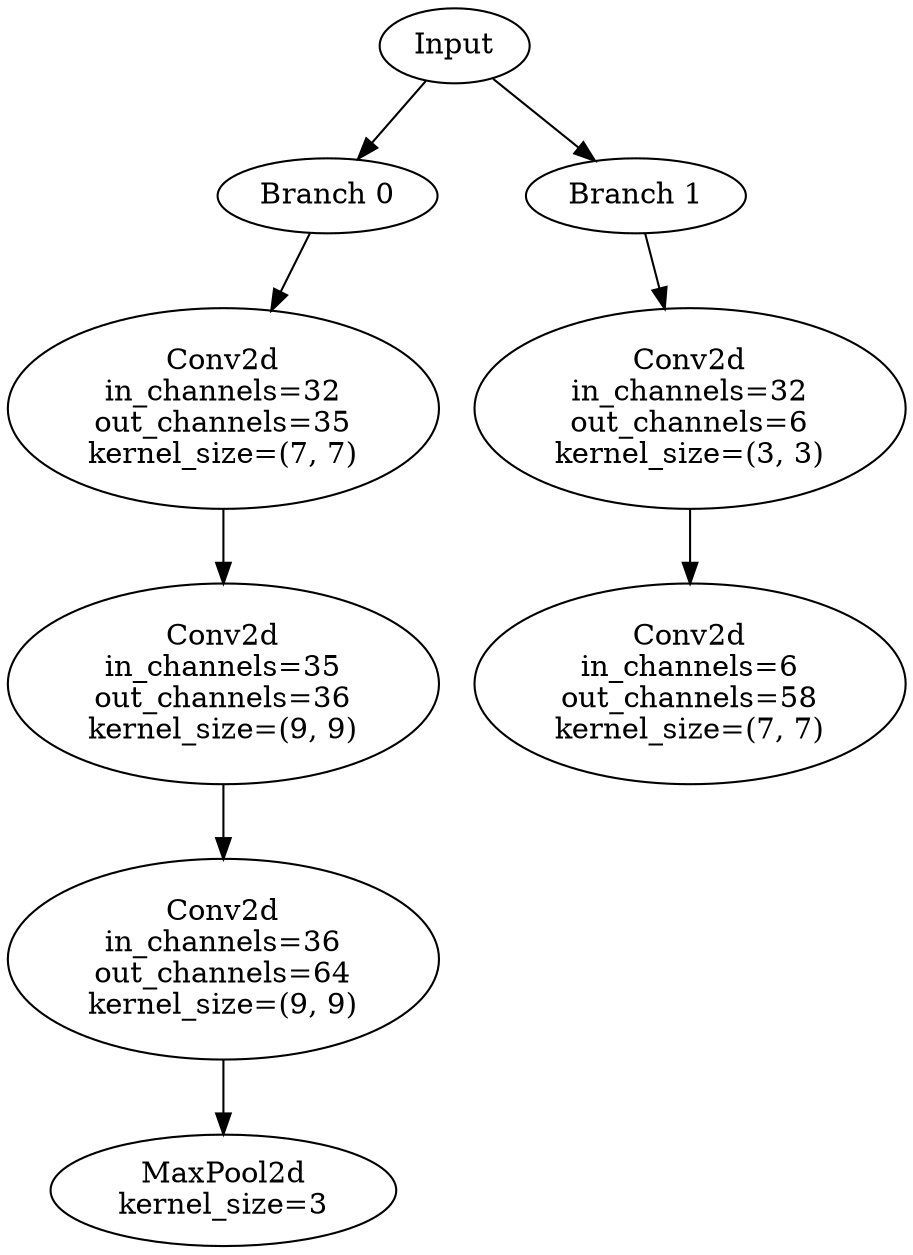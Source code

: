 // Inception Module - Coral 33
digraph {
	Input [label=Input]
	Branch_0 [label="Branch 0"]
	Input -> Branch_0
	Branch_0_Layer_0 [label="Conv2d
in_channels=32
out_channels=35
kernel_size=(7, 7)"]
	Branch_0 -> Branch_0_Layer_0
	Branch_0_Layer_1 [label="Conv2d
in_channels=35
out_channels=36
kernel_size=(9, 9)"]
	Branch_0_Layer_0 -> Branch_0_Layer_1
	Branch_0_Layer_2 [label="Conv2d
in_channels=36
out_channels=64
kernel_size=(9, 9)"]
	Branch_0_Layer_1 -> Branch_0_Layer_2
	Branch_0_Layer_3 [label="MaxPool2d
kernel_size=3"]
	Branch_0_Layer_2 -> Branch_0_Layer_3
	Branch_1 [label="Branch 1"]
	Input -> Branch_1
	Branch_1_Layer_0 [label="Conv2d
in_channels=32
out_channels=6
kernel_size=(3, 3)"]
	Branch_1 -> Branch_1_Layer_0
	Branch_1_Layer_1 [label="Conv2d
in_channels=6
out_channels=58
kernel_size=(7, 7)"]
	Branch_1_Layer_0 -> Branch_1_Layer_1
}
